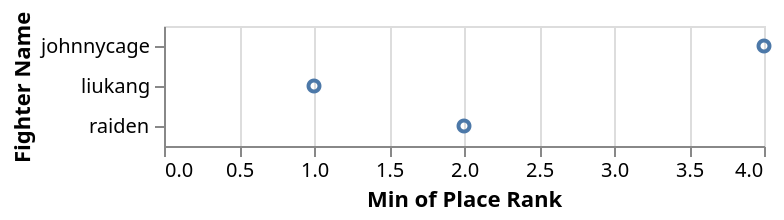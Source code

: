 {
  "$schema": "https://vega.github.io/schema/vega/v6.json",
  "description": "An example showing how to use argmin in tooltips with fields with spaces",
  "background": "white",
  "padding": 5,
  "width": 300,
  "style": "cell",
  "data": [
    {
      "name": "source_0",
      "values": [
        {"Fighter Name": "liukang", "Place Rank": 1, "Fighting Style": "tiger"},
        {
          "Fighter Name": "liukang",
          "Place Rank": 10,
          "Fighting Style": "crane"
        },
        {
          "Fighter Name": "liukang",
          "Place Rank": 3,
          "Fighting Style": "shaolin"
        },
        {
          "Fighter Name": "johnnycage",
          "Place Rank": 6,
          "Fighting Style": "tiger"
        },
        {
          "Fighter Name": "johnnycage",
          "Place Rank": 5,
          "Fighting Style": "crane"
        },
        {
          "Fighter Name": "johnnycage",
          "Place Rank": 4,
          "Fighting Style": "shaolin"
        },
        {"Fighter Name": "raiden", "Place Rank": 8, "Fighting Style": "tiger"},
        {"Fighter Name": "raiden", "Place Rank": 12, "Fighting Style": "crane"},
        {"Fighter Name": "raiden", "Place Rank": 2, "Fighting Style": "shaolin"}
      ]
    },
    {
      "name": "data_0",
      "source": "source_0",
      "transform": [
        {
          "type": "formula",
          "expr": "toNumber(datum[\"Place Rank\"])",
          "as": "Place Rank"
        },
        {
          "type": "aggregate",
          "groupby": ["Fighter Name"],
          "ops": ["min", "argmin"],
          "fields": ["Place Rank", "Place Rank"],
          "as": ["min_Place Rank", "argmin_Place Rank"]
        },
        {
          "type": "filter",
          "expr": "isValid(datum[\"min_Place Rank\"]) && isFinite(+datum[\"min_Place Rank\"])"
        }
      ]
    }
  ],
  "signals": [
    {"name": "y_step", "value": 20},
    {
      "name": "height",
      "update": "bandspace(domain('y').length, 1, 0.5) * y_step"
    }
  ],
  "marks": [
    {
      "name": "marks",
      "type": "symbol",
      "style": ["point"],
      "from": {"data": "data_0"},
      "encode": {
        "update": {
          "fill": {"value": "transparent"},
          "stroke": {"value": "#4c78a8"},
          "tooltip": {
            "signal": "{\"Fighter Name\": isValid(datum[\"Fighter Name\"]) ? isArray(datum[\"Fighter Name\"]) ? join(datum[\"Fighter Name\"], '\\n') : datum[\"Fighter Name\"] : \"\"+datum[\"Fighter Name\"], \"Min of Place Rank\": format(datum[\"min_Place Rank\"], \"\"), \"Fighting Style for min Place Rank\": isValid(datum[\"Fighting Style\"]) ? isArray(datum[\"Fighting Style\"]) ? join(datum[\"Fighting Style\"], '\\n') : datum[\"Fighting Style\"] : \"\"+datum[\"Fighting Style\"]}"
          },
          "ariaRoleDescription": {"value": "point"},
          "description": {
            "signal": "\"Min of Place Rank: \" + (format(datum[\"min_Place Rank\"], \"\")) + \"; Fighter Name: \" + (isValid(datum[\"Fighter Name\"]) ? isArray(datum[\"Fighter Name\"]) ? join(datum[\"Fighter Name\"], ' ') : datum[\"Fighter Name\"] : \"\"+datum[\"Fighter Name\"]) + \"; Fighting Style for min Place Rank: \" + (isValid(datum[\"Fighting Style\"]) ? isArray(datum[\"Fighting Style\"]) ? join(datum[\"Fighting Style\"], ' ') : datum[\"Fighting Style\"] : \"\"+datum[\"Fighting Style\"])"
          },
          "x": {"scale": "x", "field": "min_Place Rank"},
          "y": {"scale": "y", "field": "Fighter Name"}
        }
      }
    }
  ],
  "scales": [
    {
      "name": "x",
      "type": "linear",
      "domain": {"data": "data_0", "field": "min_Place Rank"},
      "range": [0, {"signal": "width"}],
      "nice": true,
      "zero": true
    },
    {
      "name": "y",
      "type": "point",
      "domain": {"data": "data_0", "field": "Fighter Name", "sort": true},
      "range": {"step": {"signal": "y_step"}},
      "padding": 0.5
    }
  ],
  "axes": [
    {
      "scale": "x",
      "orient": "bottom",
      "gridScale": "y",
      "grid": true,
      "tickCount": {"signal": "ceil(width/40)"},
      "domain": false,
      "labels": false,
      "aria": false,
      "maxExtent": 0,
      "minExtent": 0,
      "ticks": false,
      "zindex": 0
    },
    {
      "scale": "x",
      "orient": "bottom",
      "grid": false,
      "title": "Min of Place Rank",
      "labelFlush": true,
      "labelOverlap": true,
      "tickCount": {"signal": "ceil(width/40)"},
      "zindex": 0
    },
    {
      "scale": "y",
      "orient": "left",
      "grid": false,
      "title": "Fighter Name",
      "zindex": 0
    }
  ]
}
